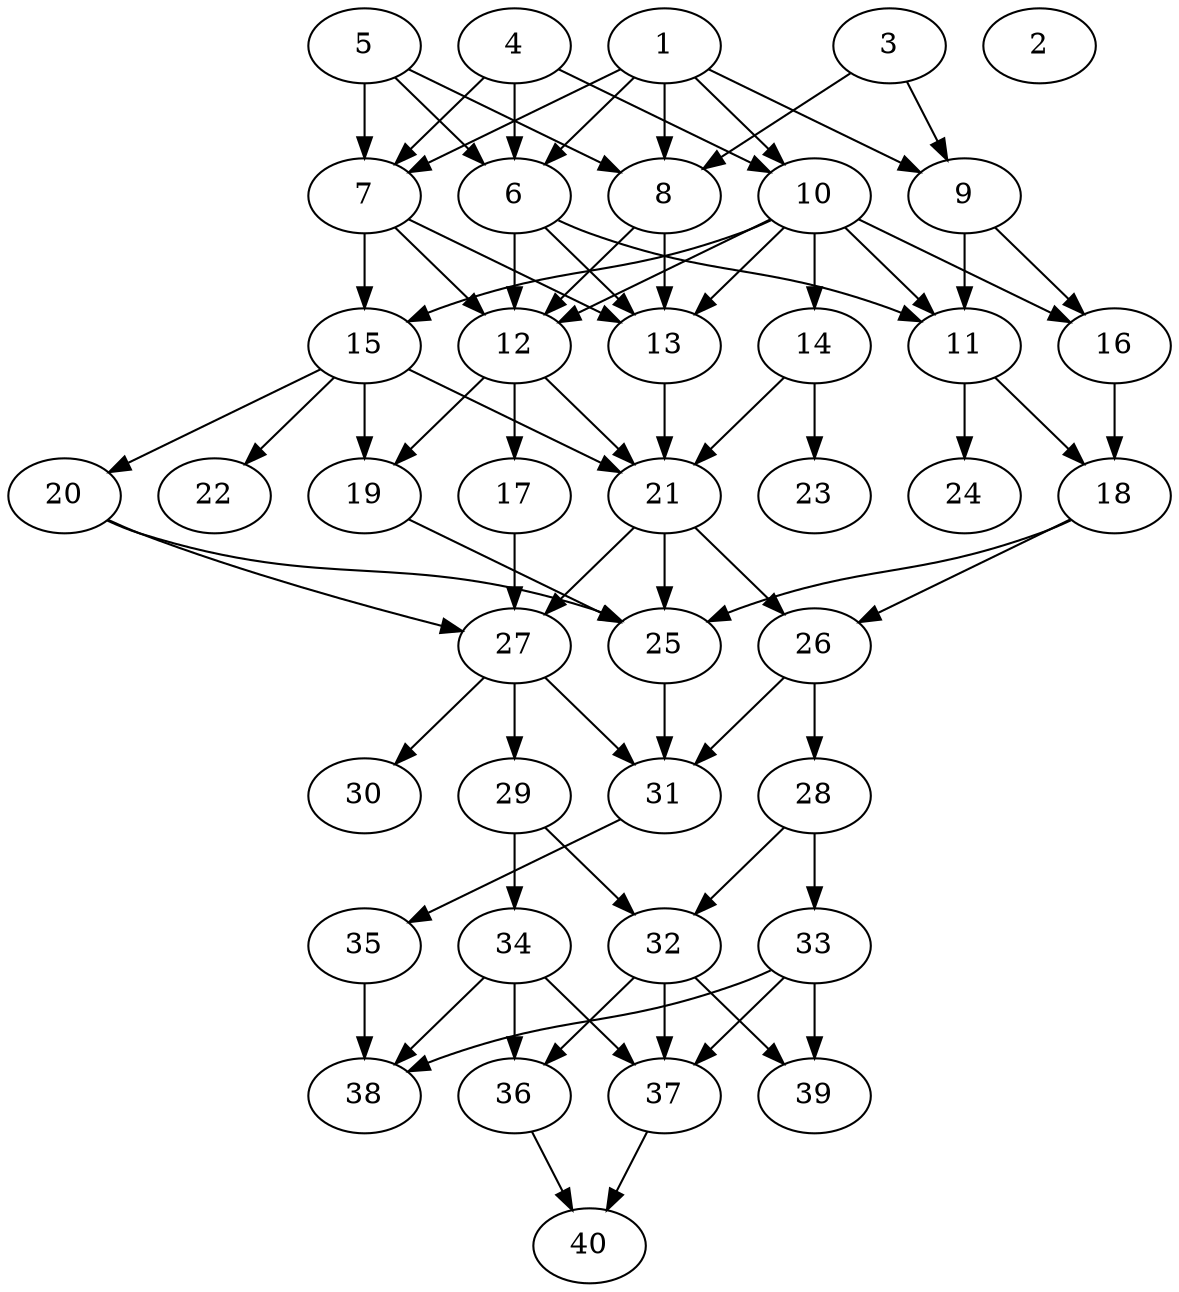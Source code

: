 // DAG automatically generated by daggen at Thu Oct  3 14:06:49 2019
// ./daggen --dot -n 40 --ccr 0.4 --fat 0.5 --regular 0.5 --density 0.7 --mindata 5242880 --maxdata 52428800 
digraph G {
  1 [size="81914880", alpha="0.02", expect_size="32765952"] 
  1 -> 6 [size ="32765952"]
  1 -> 7 [size ="32765952"]
  1 -> 8 [size ="32765952"]
  1 -> 9 [size ="32765952"]
  1 -> 10 [size ="32765952"]
  2 [size="49264640", alpha="0.06", expect_size="19705856"] 
  3 [size="48785920", alpha="0.06", expect_size="19514368"] 
  3 -> 8 [size ="19514368"]
  3 -> 9 [size ="19514368"]
  4 [size="76065280", alpha="0.16", expect_size="30426112"] 
  4 -> 6 [size ="30426112"]
  4 -> 7 [size ="30426112"]
  4 -> 10 [size ="30426112"]
  5 [size="90227200", alpha="0.06", expect_size="36090880"] 
  5 -> 6 [size ="36090880"]
  5 -> 7 [size ="36090880"]
  5 -> 8 [size ="36090880"]
  6 [size="122634240", alpha="0.10", expect_size="49053696"] 
  6 -> 11 [size ="49053696"]
  6 -> 12 [size ="49053696"]
  6 -> 13 [size ="49053696"]
  7 [size="80547840", alpha="0.09", expect_size="32219136"] 
  7 -> 12 [size ="32219136"]
  7 -> 13 [size ="32219136"]
  7 -> 15 [size ="32219136"]
  8 [size="65984000", alpha="0.19", expect_size="26393600"] 
  8 -> 12 [size ="26393600"]
  8 -> 13 [size ="26393600"]
  9 [size="126768640", alpha="0.19", expect_size="50707456"] 
  9 -> 11 [size ="50707456"]
  9 -> 16 [size ="50707456"]
  10 [size="32906240", alpha="0.06", expect_size="13162496"] 
  10 -> 11 [size ="13162496"]
  10 -> 12 [size ="13162496"]
  10 -> 13 [size ="13162496"]
  10 -> 14 [size ="13162496"]
  10 -> 15 [size ="13162496"]
  10 -> 16 [size ="13162496"]
  11 [size="61834240", alpha="0.02", expect_size="24733696"] 
  11 -> 18 [size ="24733696"]
  11 -> 24 [size ="24733696"]
  12 [size="71354880", alpha="0.04", expect_size="28541952"] 
  12 -> 17 [size ="28541952"]
  12 -> 19 [size ="28541952"]
  12 -> 21 [size ="28541952"]
  13 [size="108928000", alpha="0.03", expect_size="43571200"] 
  13 -> 21 [size ="43571200"]
  14 [size="23910400", alpha="0.05", expect_size="9564160"] 
  14 -> 21 [size ="9564160"]
  14 -> 23 [size ="9564160"]
  15 [size="115947520", alpha="0.05", expect_size="46379008"] 
  15 -> 19 [size ="46379008"]
  15 -> 20 [size ="46379008"]
  15 -> 21 [size ="46379008"]
  15 -> 22 [size ="46379008"]
  16 [size="33221120", alpha="0.00", expect_size="13288448"] 
  16 -> 18 [size ="13288448"]
  17 [size="94650880", alpha="0.20", expect_size="37860352"] 
  17 -> 27 [size ="37860352"]
  18 [size="30067200", alpha="0.07", expect_size="12026880"] 
  18 -> 25 [size ="12026880"]
  18 -> 26 [size ="12026880"]
  19 [size="21629440", alpha="0.12", expect_size="8651776"] 
  19 -> 25 [size ="8651776"]
  20 [size="17269760", alpha="0.03", expect_size="6907904"] 
  20 -> 25 [size ="6907904"]
  20 -> 27 [size ="6907904"]
  21 [size="51545600", alpha="0.06", expect_size="20618240"] 
  21 -> 25 [size ="20618240"]
  21 -> 26 [size ="20618240"]
  21 -> 27 [size ="20618240"]
  22 [size="62676480", alpha="0.14", expect_size="25070592"] 
  23 [size="85056000", alpha="0.09", expect_size="34022400"] 
  24 [size="101788160", alpha="0.15", expect_size="40715264"] 
  25 [size="130209280", alpha="0.13", expect_size="52083712"] 
  25 -> 31 [size ="52083712"]
  26 [size="41244160", alpha="0.11", expect_size="16497664"] 
  26 -> 28 [size ="16497664"]
  26 -> 31 [size ="16497664"]
  27 [size="43601920", alpha="0.19", expect_size="17440768"] 
  27 -> 29 [size ="17440768"]
  27 -> 30 [size ="17440768"]
  27 -> 31 [size ="17440768"]
  28 [size="41433600", alpha="0.17", expect_size="16573440"] 
  28 -> 32 [size ="16573440"]
  28 -> 33 [size ="16573440"]
  29 [size="83051520", alpha="0.14", expect_size="33220608"] 
  29 -> 32 [size ="33220608"]
  29 -> 34 [size ="33220608"]
  30 [size="35627520", alpha="0.14", expect_size="14251008"] 
  31 [size="53140480", alpha="0.02", expect_size="21256192"] 
  31 -> 35 [size ="21256192"]
  32 [size="86438400", alpha="0.01", expect_size="34575360"] 
  32 -> 36 [size ="34575360"]
  32 -> 37 [size ="34575360"]
  32 -> 39 [size ="34575360"]
  33 [size="53713920", alpha="0.15", expect_size="21485568"] 
  33 -> 37 [size ="21485568"]
  33 -> 38 [size ="21485568"]
  33 -> 39 [size ="21485568"]
  34 [size="108613120", alpha="0.12", expect_size="43445248"] 
  34 -> 36 [size ="43445248"]
  34 -> 37 [size ="43445248"]
  34 -> 38 [size ="43445248"]
  35 [size="78161920", alpha="0.06", expect_size="31264768"] 
  35 -> 38 [size ="31264768"]
  36 [size="39488000", alpha="0.03", expect_size="15795200"] 
  36 -> 40 [size ="15795200"]
  37 [size="102113280", alpha="0.14", expect_size="40845312"] 
  37 -> 40 [size ="40845312"]
  38 [size="97556480", alpha="0.08", expect_size="39022592"] 
  39 [size="78694400", alpha="0.03", expect_size="31477760"] 
  40 [size="41221120", alpha="0.19", expect_size="16488448"] 
}

